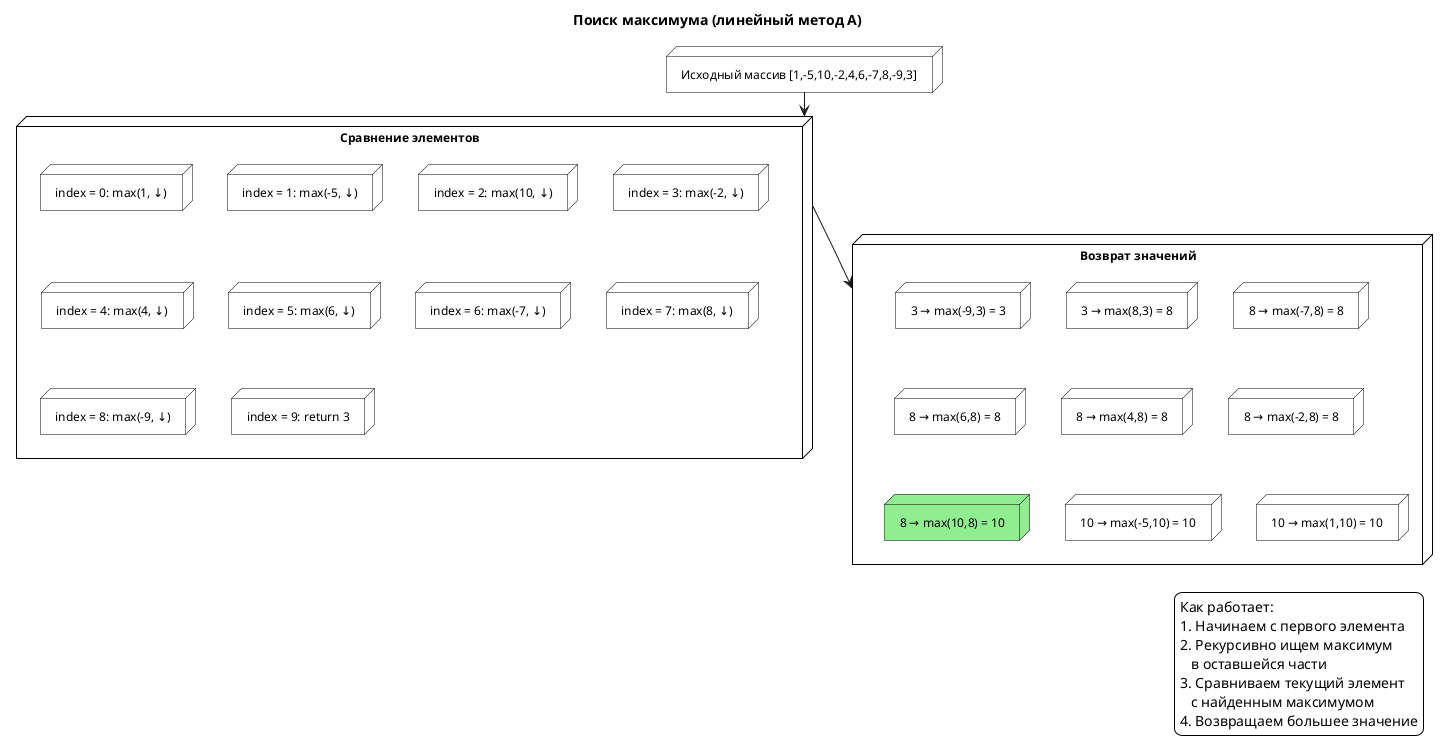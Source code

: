@startuml
title Поиск максимума (линейный метод A)
skinparam backgroundColor white
skinparam node {
    BackgroundColor white
    BorderColor black
    FontSize 12
}

node "Исходный массив [1,-5,10,-2,4,6,-7,8,-9,3]" as arr

node "Сравнение элементов" as check {
    node "index = 0: max(1, ↓)" as step1
    node "index = 1: max(-5, ↓)" as step2
    node "index = 2: max(10, ↓)" as step3
    node "index = 3: max(-2, ↓)" as step4
    node "index = 4: max(4, ↓)" as step5
    node "index = 5: max(6, ↓)" as step6
    node "index = 6: max(-7, ↓)" as step7
    node "index = 7: max(8, ↓)" as step8
    node "index = 8: max(-9, ↓)" as step9
    node "index = 9: return 3" as step10
}

node "Возврат значений" as returns {
    node "3 → max(-9,3) = 3" as ret9
    node "3 → max(8,3) = 8" as ret8
    node "8 → max(-7,8) = 8" as ret7
    node "8 → max(6,8) = 8" as ret6
    node "8 → max(4,8) = 8" as ret5
    node "8 → max(-2,8) = 8" as ret4
    node "8 → max(10,8) = 10" as ret3 #LightGreen
    node "10 → max(-5,10) = 10" as ret2
    node "10 → max(1,10) = 10" as ret1
}

arr -down-> check
check -down-> returns

legend right
    Как работает:
    1. Начинаем с первого элемента
    2. Рекурсивно ищем максимум
       в оставшейся части
    3. Сравниваем текущий элемент
       с найденным максимумом
    4. Возвращаем большее значение
end legend

@enduml

